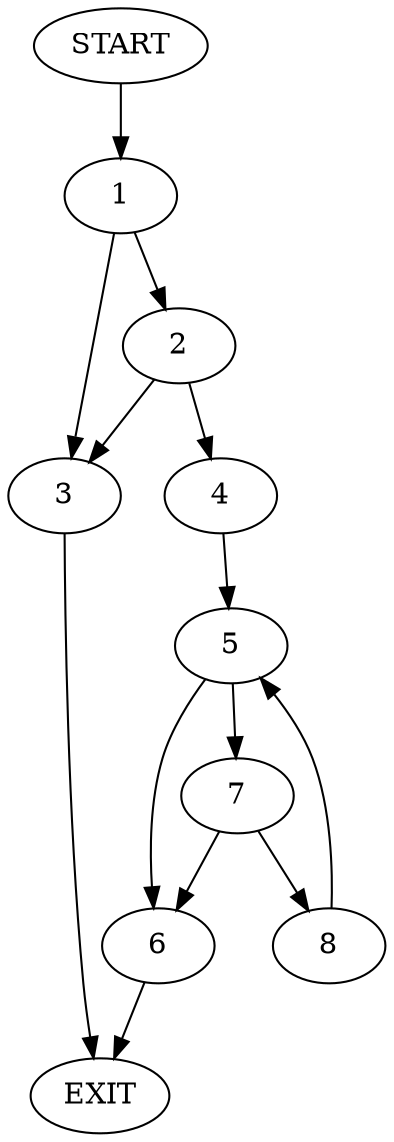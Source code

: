 digraph {
0 [label="START"]
9 [label="EXIT"]
0 -> 1
1 -> 2
1 -> 3
3 -> 9
2 -> 4
2 -> 3
4 -> 5
5 -> 6
5 -> 7
6 -> 9
7 -> 8
7 -> 6
8 -> 5
}
